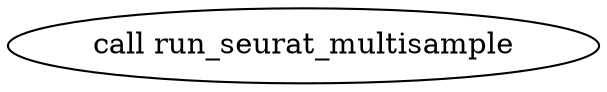 digraph Seurat_multisample {
  #rankdir=LR;
  compound=true;

  # Links
  

  # Nodes
  CALL_run_seurat_multisample [label="call run_seurat_multisample"]
}
